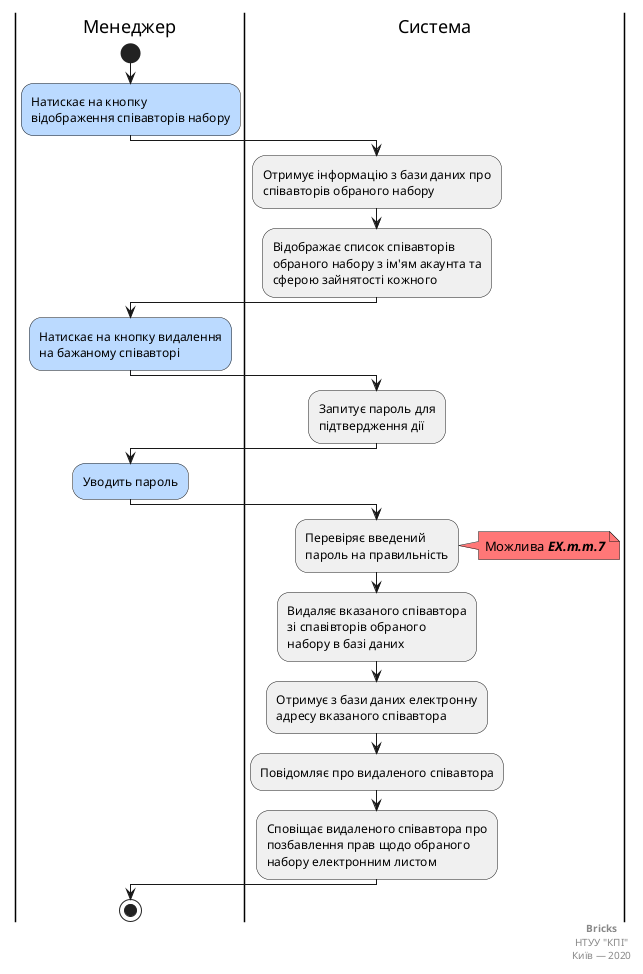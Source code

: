 @startuml

    |Менеджер|

        start;

        #bbdaff:Натискає на кнопку
        відображення співавторів набору;

    |Система|

        #f0f0f0:Отримує інформацію з бази даних про
        співавторів обраного набору;

        #f0f0f0:Відображає список співавторів
        обраного набору з ім'ям акаунта та
        сферою зайнятості кожного;
        
    |Менеджер|

        #bbdaff:Натискає на кнопку видалення
        на бажаному співавторі;

    |Система|

        #f0f0f0:Запитує пароль для
        підтвердження дії;

    |Менеджер|

        #bbdaff:Уводить пароль;

    |Система|

        #f0f0f0:Перевіряє введений
        пароль на правильність;

        note right #f77
            Можлива <b><i>EX.m.m.7</i></b>
        end note

        #f0f0f0:Видаляє вказаного співавтора
        зі спавівторів обраного
        набору в базі даних;

        #f0f0f0:Отримує з бази даних електронну
        адресу вказаного співавтора;

        #f0f0f0:Повідомляє про видаленого співавтора;

        #f0f0f0:Сповіщає видаленого співавтора про
        позбавлення прав щодо обраного
        набору електронним листом;

    |Менеджер|

        stop;

    right footer
        <b>Bricks</b>
        НТУУ "КПІ"
        Київ — 2020
    end footer

@enduml